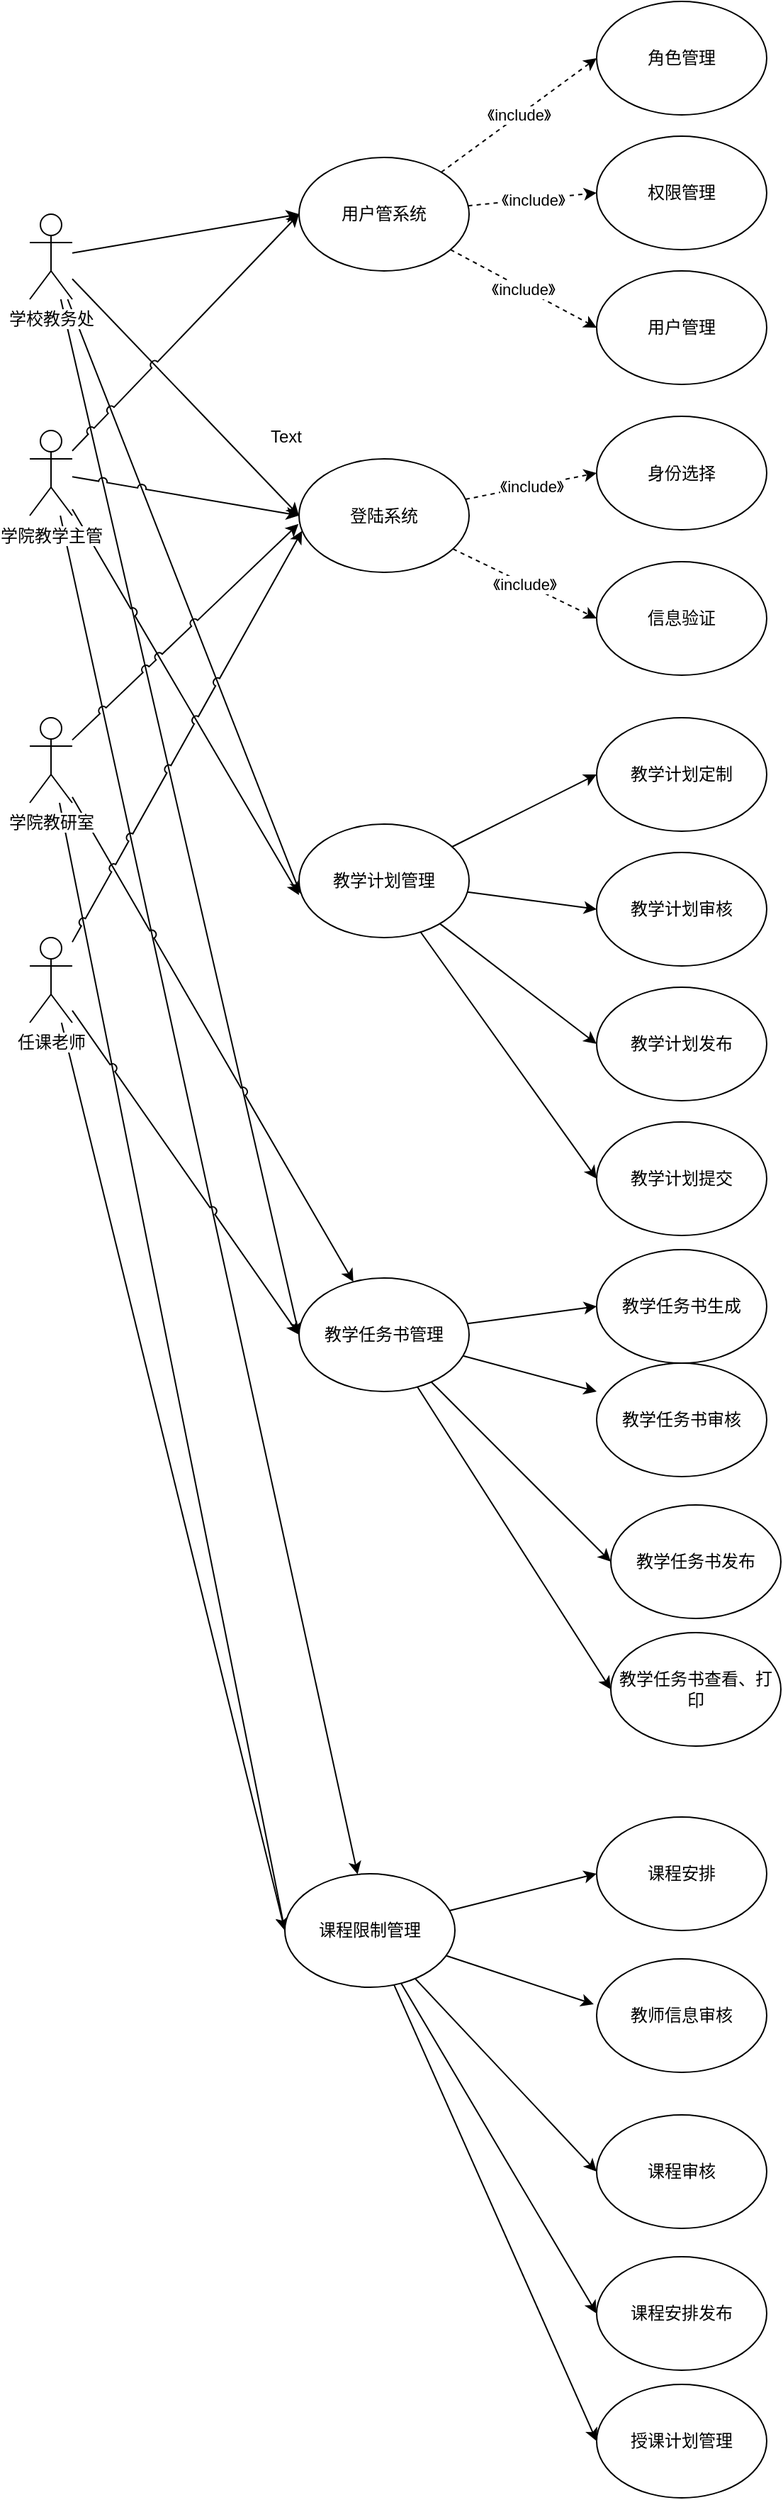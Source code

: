<mxfile version="12.2.2" type="device" pages="1"><diagram id="GN1boU-0rn28GyptTG0E" name="第 1 页"><mxGraphModel dx="919" dy="465" grid="1" gridSize="10" guides="1" tooltips="1" connect="1" arrows="1" fold="1" page="1" pageScale="1" pageWidth="1654" pageHeight="2336" math="0" shadow="0"><root><mxCell id="0"/><mxCell id="1" parent="0"/><mxCell id="xiOPDvsQ9cGwX_FxT4xJ-43" style="edgeStyle=none;rounded=0;jumpStyle=arc;orthogonalLoop=1;jettySize=auto;html=1;entryX=0;entryY=0.5;entryDx=0;entryDy=0;endArrow=classic;endFill=1;" edge="1" parent="1" source="xiOPDvsQ9cGwX_FxT4xJ-1" target="xiOPDvsQ9cGwX_FxT4xJ-26"><mxGeometry relative="1" as="geometry"/></mxCell><mxCell id="xiOPDvsQ9cGwX_FxT4xJ-62" style="edgeStyle=none;rounded=0;jumpStyle=arc;orthogonalLoop=1;jettySize=auto;html=1;entryX=0;entryY=0.5;entryDx=0;entryDy=0;endArrow=classic;endFill=1;" edge="1" parent="1" source="xiOPDvsQ9cGwX_FxT4xJ-1" target="xiOPDvsQ9cGwX_FxT4xJ-27"><mxGeometry relative="1" as="geometry"/></mxCell><mxCell id="xiOPDvsQ9cGwX_FxT4xJ-77" style="edgeStyle=none;rounded=0;jumpStyle=arc;orthogonalLoop=1;jettySize=auto;html=1;entryX=0.008;entryY=0.613;entryDx=0;entryDy=0;entryPerimeter=0;endArrow=classic;endFill=1;" edge="1" parent="1" source="xiOPDvsQ9cGwX_FxT4xJ-1" target="xiOPDvsQ9cGwX_FxT4xJ-29"><mxGeometry relative="1" as="geometry"/></mxCell><mxCell id="xiOPDvsQ9cGwX_FxT4xJ-87" style="edgeStyle=none;rounded=0;jumpStyle=arc;orthogonalLoop=1;jettySize=auto;html=1;entryX=0;entryY=0.5;entryDx=0;entryDy=0;endArrow=classic;endFill=1;" edge="1" parent="1" source="xiOPDvsQ9cGwX_FxT4xJ-1" target="xiOPDvsQ9cGwX_FxT4xJ-86"><mxGeometry relative="1" as="geometry"/></mxCell><mxCell id="xiOPDvsQ9cGwX_FxT4xJ-1" value="学校教务处" style="shape=umlActor;verticalLabelPosition=bottom;labelBackgroundColor=#ffffff;verticalAlign=top;html=1;outlineConnect=0;" vertex="1" parent="1"><mxGeometry x="230" y="170" width="30" height="60" as="geometry"/></mxCell><mxCell id="xiOPDvsQ9cGwX_FxT4xJ-47" style="edgeStyle=none;rounded=0;jumpStyle=arc;orthogonalLoop=1;jettySize=auto;html=1;entryX=0;entryY=0.5;entryDx=0;entryDy=0;endArrow=classic;endFill=1;" edge="1" parent="1" source="xiOPDvsQ9cGwX_FxT4xJ-10" target="xiOPDvsQ9cGwX_FxT4xJ-26"><mxGeometry relative="1" as="geometry"/></mxCell><mxCell id="xiOPDvsQ9cGwX_FxT4xJ-65" style="edgeStyle=none;rounded=0;jumpStyle=arc;orthogonalLoop=1;jettySize=auto;html=1;entryX=0;entryY=0.5;entryDx=0;entryDy=0;endArrow=classic;endFill=1;" edge="1" parent="1" source="xiOPDvsQ9cGwX_FxT4xJ-10" target="xiOPDvsQ9cGwX_FxT4xJ-27"><mxGeometry relative="1" as="geometry"/></mxCell><mxCell id="xiOPDvsQ9cGwX_FxT4xJ-80" style="edgeStyle=none;rounded=0;jumpStyle=arc;orthogonalLoop=1;jettySize=auto;html=1;endArrow=classic;endFill=1;" edge="1" parent="1" source="xiOPDvsQ9cGwX_FxT4xJ-10"><mxGeometry relative="1" as="geometry"><mxPoint x="420" y="650" as="targetPoint"/></mxGeometry></mxCell><mxCell id="xiOPDvsQ9cGwX_FxT4xJ-120" style="edgeStyle=none;rounded=0;jumpStyle=arc;orthogonalLoop=1;jettySize=auto;html=1;endArrow=classic;endFill=1;" edge="1" parent="1" source="xiOPDvsQ9cGwX_FxT4xJ-10" target="xiOPDvsQ9cGwX_FxT4xJ-31"><mxGeometry relative="1" as="geometry"/></mxCell><mxCell id="xiOPDvsQ9cGwX_FxT4xJ-10" value="学院教学主管" style="shape=umlActor;verticalLabelPosition=bottom;labelBackgroundColor=#ffffff;verticalAlign=top;html=1;outlineConnect=0;" vertex="1" parent="1"><mxGeometry x="230" y="322.5" width="30" height="60" as="geometry"/></mxCell><mxCell id="xiOPDvsQ9cGwX_FxT4xJ-48" style="edgeStyle=none;rounded=0;jumpStyle=arc;orthogonalLoop=1;jettySize=auto;html=1;entryX=-0.003;entryY=0.573;entryDx=0;entryDy=0;entryPerimeter=0;endArrow=classic;endFill=1;" edge="1" parent="1" source="xiOPDvsQ9cGwX_FxT4xJ-13" target="xiOPDvsQ9cGwX_FxT4xJ-26"><mxGeometry relative="1" as="geometry"/></mxCell><mxCell id="xiOPDvsQ9cGwX_FxT4xJ-79" style="edgeStyle=none;rounded=0;jumpStyle=arc;orthogonalLoop=1;jettySize=auto;html=1;endArrow=classic;endFill=1;" edge="1" parent="1" source="xiOPDvsQ9cGwX_FxT4xJ-13" target="xiOPDvsQ9cGwX_FxT4xJ-86"><mxGeometry relative="1" as="geometry"/></mxCell><mxCell id="xiOPDvsQ9cGwX_FxT4xJ-119" style="edgeStyle=none;rounded=0;jumpStyle=arc;orthogonalLoop=1;jettySize=auto;html=1;entryX=0;entryY=0.5;entryDx=0;entryDy=0;endArrow=classic;endFill=1;" edge="1" parent="1" source="xiOPDvsQ9cGwX_FxT4xJ-13" target="xiOPDvsQ9cGwX_FxT4xJ-31"><mxGeometry relative="1" as="geometry"/></mxCell><mxCell id="xiOPDvsQ9cGwX_FxT4xJ-13" value="学院教研室" style="shape=umlActor;verticalLabelPosition=bottom;labelBackgroundColor=#ffffff;verticalAlign=top;html=1;outlineConnect=0;" vertex="1" parent="1"><mxGeometry x="230" y="525" width="30" height="60" as="geometry"/></mxCell><mxCell id="xiOPDvsQ9cGwX_FxT4xJ-49" style="edgeStyle=none;rounded=0;jumpStyle=arc;orthogonalLoop=1;jettySize=auto;html=1;entryX=0.018;entryY=0.635;entryDx=0;entryDy=0;entryPerimeter=0;endArrow=classic;endFill=1;" edge="1" parent="1" source="xiOPDvsQ9cGwX_FxT4xJ-18" target="xiOPDvsQ9cGwX_FxT4xJ-26"><mxGeometry relative="1" as="geometry"/></mxCell><mxCell id="xiOPDvsQ9cGwX_FxT4xJ-88" style="edgeStyle=none;rounded=0;jumpStyle=arc;orthogonalLoop=1;jettySize=auto;html=1;entryX=0;entryY=0.5;entryDx=0;entryDy=0;endArrow=classic;endFill=1;" edge="1" parent="1" source="xiOPDvsQ9cGwX_FxT4xJ-18" target="xiOPDvsQ9cGwX_FxT4xJ-86"><mxGeometry relative="1" as="geometry"/></mxCell><mxCell id="xiOPDvsQ9cGwX_FxT4xJ-118" style="edgeStyle=none;rounded=0;jumpStyle=arc;orthogonalLoop=1;jettySize=auto;html=1;entryX=0;entryY=0.5;entryDx=0;entryDy=0;endArrow=classic;endFill=1;" edge="1" parent="1" source="xiOPDvsQ9cGwX_FxT4xJ-18" target="xiOPDvsQ9cGwX_FxT4xJ-31"><mxGeometry relative="1" as="geometry"/></mxCell><mxCell id="xiOPDvsQ9cGwX_FxT4xJ-18" value="任课老师" style="shape=umlActor;verticalLabelPosition=bottom;labelBackgroundColor=#ffffff;verticalAlign=top;html=1;outlineConnect=0;" vertex="1" parent="1"><mxGeometry x="230" y="680" width="30" height="60" as="geometry"/></mxCell><mxCell id="xiOPDvsQ9cGwX_FxT4xJ-54" value="《include》" style="edgeStyle=none;rounded=0;jumpStyle=arc;orthogonalLoop=1;jettySize=auto;html=1;endArrow=classic;endFill=1;dashed=1;entryX=0;entryY=0.5;entryDx=0;entryDy=0;" edge="1" parent="1" source="xiOPDvsQ9cGwX_FxT4xJ-26" target="xiOPDvsQ9cGwX_FxT4xJ-51"><mxGeometry relative="1" as="geometry"/></mxCell><mxCell id="xiOPDvsQ9cGwX_FxT4xJ-56" value="《include》" style="edgeStyle=none;rounded=0;jumpStyle=arc;orthogonalLoop=1;jettySize=auto;html=1;entryX=0;entryY=0.5;entryDx=0;entryDy=0;endArrow=classic;endFill=1;dashed=1;" edge="1" parent="1" source="xiOPDvsQ9cGwX_FxT4xJ-26" target="xiOPDvsQ9cGwX_FxT4xJ-50"><mxGeometry relative="1" as="geometry"/></mxCell><mxCell id="xiOPDvsQ9cGwX_FxT4xJ-26" value="登陆系统" style="ellipse;whiteSpace=wrap;html=1;" vertex="1" parent="1"><mxGeometry x="420" y="342.5" width="120" height="80" as="geometry"/></mxCell><mxCell id="xiOPDvsQ9cGwX_FxT4xJ-69" value="《include》" style="edgeStyle=none;rounded=0;jumpStyle=arc;orthogonalLoop=1;jettySize=auto;html=1;entryX=0;entryY=0.5;entryDx=0;entryDy=0;endArrow=classic;endFill=1;dashed=1;" edge="1" parent="1" source="xiOPDvsQ9cGwX_FxT4xJ-27" target="xiOPDvsQ9cGwX_FxT4xJ-66"><mxGeometry relative="1" as="geometry"/></mxCell><mxCell id="xiOPDvsQ9cGwX_FxT4xJ-70" value="《include》" style="edgeStyle=none;rounded=0;jumpStyle=arc;orthogonalLoop=1;jettySize=auto;html=1;entryX=0;entryY=0.5;entryDx=0;entryDy=0;endArrow=classic;endFill=1;dashed=1;" edge="1" parent="1" source="xiOPDvsQ9cGwX_FxT4xJ-27" target="xiOPDvsQ9cGwX_FxT4xJ-67"><mxGeometry relative="1" as="geometry"/></mxCell><mxCell id="xiOPDvsQ9cGwX_FxT4xJ-71" value="《include》" style="edgeStyle=none;rounded=0;jumpStyle=arc;orthogonalLoop=1;jettySize=auto;html=1;entryX=0;entryY=0.5;entryDx=0;entryDy=0;endArrow=classic;endFill=1;dashed=1;" edge="1" parent="1" source="xiOPDvsQ9cGwX_FxT4xJ-27" target="xiOPDvsQ9cGwX_FxT4xJ-68"><mxGeometry relative="1" as="geometry"/></mxCell><mxCell id="xiOPDvsQ9cGwX_FxT4xJ-27" value="用户管系统" style="ellipse;whiteSpace=wrap;html=1;" vertex="1" parent="1"><mxGeometry x="420" y="130" width="120" height="80" as="geometry"/></mxCell><mxCell id="xiOPDvsQ9cGwX_FxT4xJ-89" style="edgeStyle=none;rounded=0;jumpStyle=arc;orthogonalLoop=1;jettySize=auto;html=1;entryX=0;entryY=0.5;entryDx=0;entryDy=0;endArrow=classic;endFill=1;" edge="1" parent="1" source="xiOPDvsQ9cGwX_FxT4xJ-29" target="xiOPDvsQ9cGwX_FxT4xJ-81"><mxGeometry relative="1" as="geometry"/></mxCell><mxCell id="xiOPDvsQ9cGwX_FxT4xJ-90" style="edgeStyle=none;rounded=0;jumpStyle=arc;orthogonalLoop=1;jettySize=auto;html=1;entryX=0;entryY=0.5;entryDx=0;entryDy=0;endArrow=classic;endFill=1;" edge="1" parent="1" source="xiOPDvsQ9cGwX_FxT4xJ-29" target="xiOPDvsQ9cGwX_FxT4xJ-82"><mxGeometry relative="1" as="geometry"/></mxCell><mxCell id="xiOPDvsQ9cGwX_FxT4xJ-91" style="edgeStyle=none;rounded=0;jumpStyle=arc;orthogonalLoop=1;jettySize=auto;html=1;entryX=0;entryY=0.5;entryDx=0;entryDy=0;endArrow=classic;endFill=1;" edge="1" parent="1" source="xiOPDvsQ9cGwX_FxT4xJ-29" target="xiOPDvsQ9cGwX_FxT4xJ-83"><mxGeometry relative="1" as="geometry"/></mxCell><mxCell id="xiOPDvsQ9cGwX_FxT4xJ-92" style="edgeStyle=none;rounded=0;jumpStyle=arc;orthogonalLoop=1;jettySize=auto;html=1;entryX=0;entryY=0.5;entryDx=0;entryDy=0;endArrow=classic;endFill=1;" edge="1" parent="1" source="xiOPDvsQ9cGwX_FxT4xJ-29" target="xiOPDvsQ9cGwX_FxT4xJ-84"><mxGeometry relative="1" as="geometry"/></mxCell><mxCell id="xiOPDvsQ9cGwX_FxT4xJ-29" value="教学计划管理" style="ellipse;whiteSpace=wrap;html=1;" vertex="1" parent="1"><mxGeometry x="420" y="600" width="120" height="80" as="geometry"/></mxCell><mxCell id="xiOPDvsQ9cGwX_FxT4xJ-109" style="edgeStyle=none;rounded=0;jumpStyle=arc;orthogonalLoop=1;jettySize=auto;html=1;entryX=0;entryY=0.5;entryDx=0;entryDy=0;endArrow=classic;endFill=1;" edge="1" parent="1" source="xiOPDvsQ9cGwX_FxT4xJ-31" target="xiOPDvsQ9cGwX_FxT4xJ-103"><mxGeometry relative="1" as="geometry"/></mxCell><mxCell id="xiOPDvsQ9cGwX_FxT4xJ-110" style="edgeStyle=none;rounded=0;jumpStyle=arc;orthogonalLoop=1;jettySize=auto;html=1;entryX=-0.017;entryY=0.4;entryDx=0;entryDy=0;entryPerimeter=0;endArrow=classic;endFill=1;" edge="1" parent="1" source="xiOPDvsQ9cGwX_FxT4xJ-31" target="xiOPDvsQ9cGwX_FxT4xJ-104"><mxGeometry relative="1" as="geometry"/></mxCell><mxCell id="xiOPDvsQ9cGwX_FxT4xJ-111" style="edgeStyle=none;rounded=0;jumpStyle=arc;orthogonalLoop=1;jettySize=auto;html=1;entryX=0;entryY=0.5;entryDx=0;entryDy=0;endArrow=classic;endFill=1;" edge="1" parent="1" source="xiOPDvsQ9cGwX_FxT4xJ-31" target="xiOPDvsQ9cGwX_FxT4xJ-105"><mxGeometry relative="1" as="geometry"/></mxCell><mxCell id="xiOPDvsQ9cGwX_FxT4xJ-112" style="edgeStyle=none;rounded=0;jumpStyle=arc;orthogonalLoop=1;jettySize=auto;html=1;entryX=0;entryY=0.5;entryDx=0;entryDy=0;endArrow=classic;endFill=1;" edge="1" parent="1" source="xiOPDvsQ9cGwX_FxT4xJ-31" target="xiOPDvsQ9cGwX_FxT4xJ-106"><mxGeometry relative="1" as="geometry"/></mxCell><mxCell id="xiOPDvsQ9cGwX_FxT4xJ-113" style="edgeStyle=none;rounded=0;jumpStyle=arc;orthogonalLoop=1;jettySize=auto;html=1;entryX=0;entryY=0.5;entryDx=0;entryDy=0;endArrow=classic;endFill=1;" edge="1" parent="1" source="xiOPDvsQ9cGwX_FxT4xJ-31" target="xiOPDvsQ9cGwX_FxT4xJ-108"><mxGeometry relative="1" as="geometry"/></mxCell><mxCell id="xiOPDvsQ9cGwX_FxT4xJ-31" value="课程限制管理" style="ellipse;whiteSpace=wrap;html=1;" vertex="1" parent="1"><mxGeometry x="410" y="1340" width="120" height="80" as="geometry"/></mxCell><mxCell id="xiOPDvsQ9cGwX_FxT4xJ-50" value="身份选择" style="ellipse;whiteSpace=wrap;html=1;" vertex="1" parent="1"><mxGeometry x="630" y="312.5" width="120" height="80" as="geometry"/></mxCell><mxCell id="xiOPDvsQ9cGwX_FxT4xJ-51" value="信息验证" style="ellipse;whiteSpace=wrap;html=1;" vertex="1" parent="1"><mxGeometry x="630" y="415" width="120" height="80" as="geometry"/></mxCell><mxCell id="xiOPDvsQ9cGwX_FxT4xJ-66" value="角色管理" style="ellipse;whiteSpace=wrap;html=1;" vertex="1" parent="1"><mxGeometry x="630" y="20" width="120" height="80" as="geometry"/></mxCell><mxCell id="xiOPDvsQ9cGwX_FxT4xJ-67" value="权限管理" style="ellipse;whiteSpace=wrap;html=1;" vertex="1" parent="1"><mxGeometry x="630" y="115" width="120" height="80" as="geometry"/></mxCell><mxCell id="xiOPDvsQ9cGwX_FxT4xJ-68" value="用户管理" style="ellipse;whiteSpace=wrap;html=1;" vertex="1" parent="1"><mxGeometry x="630" y="210" width="120" height="80" as="geometry"/></mxCell><mxCell id="xiOPDvsQ9cGwX_FxT4xJ-81" value="教学计划定制" style="ellipse;whiteSpace=wrap;html=1;" vertex="1" parent="1"><mxGeometry x="630" y="525" width="120" height="80" as="geometry"/></mxCell><mxCell id="xiOPDvsQ9cGwX_FxT4xJ-82" value="教学计划审核" style="ellipse;whiteSpace=wrap;html=1;" vertex="1" parent="1"><mxGeometry x="630" y="620" width="120" height="80" as="geometry"/></mxCell><mxCell id="xiOPDvsQ9cGwX_FxT4xJ-83" value="教学计划发布" style="ellipse;whiteSpace=wrap;html=1;" vertex="1" parent="1"><mxGeometry x="630" y="715" width="120" height="80" as="geometry"/></mxCell><mxCell id="xiOPDvsQ9cGwX_FxT4xJ-84" value="教学计划提交" style="ellipse;whiteSpace=wrap;html=1;" vertex="1" parent="1"><mxGeometry x="630" y="810" width="120" height="80" as="geometry"/></mxCell><mxCell id="xiOPDvsQ9cGwX_FxT4xJ-95" style="edgeStyle=none;rounded=0;jumpStyle=arc;orthogonalLoop=1;jettySize=auto;html=1;entryX=0;entryY=0.5;entryDx=0;entryDy=0;endArrow=classic;endFill=1;" edge="1" parent="1" source="xiOPDvsQ9cGwX_FxT4xJ-86" target="xiOPDvsQ9cGwX_FxT4xJ-94"><mxGeometry relative="1" as="geometry"/></mxCell><mxCell id="xiOPDvsQ9cGwX_FxT4xJ-96" style="edgeStyle=none;rounded=0;jumpStyle=arc;orthogonalLoop=1;jettySize=auto;html=1;endArrow=classic;endFill=1;" edge="1" parent="1" source="xiOPDvsQ9cGwX_FxT4xJ-86"><mxGeometry relative="1" as="geometry"><mxPoint x="630" y="1000" as="targetPoint"/></mxGeometry></mxCell><mxCell id="xiOPDvsQ9cGwX_FxT4xJ-99" style="edgeStyle=none;rounded=0;jumpStyle=arc;orthogonalLoop=1;jettySize=auto;html=1;entryX=0;entryY=0.5;entryDx=0;entryDy=0;endArrow=classic;endFill=1;" edge="1" parent="1" source="xiOPDvsQ9cGwX_FxT4xJ-86" target="xiOPDvsQ9cGwX_FxT4xJ-98"><mxGeometry relative="1" as="geometry"/></mxCell><mxCell id="xiOPDvsQ9cGwX_FxT4xJ-102" style="edgeStyle=none;rounded=0;jumpStyle=arc;orthogonalLoop=1;jettySize=auto;html=1;entryX=0;entryY=0.5;entryDx=0;entryDy=0;endArrow=classic;endFill=1;" edge="1" parent="1" source="xiOPDvsQ9cGwX_FxT4xJ-86" target="xiOPDvsQ9cGwX_FxT4xJ-101"><mxGeometry relative="1" as="geometry"/></mxCell><mxCell id="xiOPDvsQ9cGwX_FxT4xJ-86" value="教学任务书管理" style="ellipse;whiteSpace=wrap;html=1;" vertex="1" parent="1"><mxGeometry x="420" y="920" width="120" height="80" as="geometry"/></mxCell><mxCell id="xiOPDvsQ9cGwX_FxT4xJ-94" value="教学任务书生成" style="ellipse;whiteSpace=wrap;html=1;" vertex="1" parent="1"><mxGeometry x="630" y="900" width="120" height="80" as="geometry"/></mxCell><mxCell id="xiOPDvsQ9cGwX_FxT4xJ-97" value="教学任务书审核" style="ellipse;whiteSpace=wrap;html=1;" vertex="1" parent="1"><mxGeometry x="630" y="980" width="120" height="80" as="geometry"/></mxCell><mxCell id="xiOPDvsQ9cGwX_FxT4xJ-98" value="教学任务书发布" style="ellipse;whiteSpace=wrap;html=1;" vertex="1" parent="1"><mxGeometry x="640" y="1080" width="120" height="80" as="geometry"/></mxCell><mxCell id="xiOPDvsQ9cGwX_FxT4xJ-101" value="教学任务书查看、打印" style="ellipse;whiteSpace=wrap;html=1;" vertex="1" parent="1"><mxGeometry x="640" y="1170" width="120" height="80" as="geometry"/></mxCell><mxCell id="xiOPDvsQ9cGwX_FxT4xJ-103" value="课程安排" style="ellipse;whiteSpace=wrap;html=1;" vertex="1" parent="1"><mxGeometry x="630" y="1300" width="120" height="80" as="geometry"/></mxCell><mxCell id="xiOPDvsQ9cGwX_FxT4xJ-104" value="教师信息审核" style="ellipse;whiteSpace=wrap;html=1;" vertex="1" parent="1"><mxGeometry x="630" y="1400" width="120" height="80" as="geometry"/></mxCell><mxCell id="xiOPDvsQ9cGwX_FxT4xJ-105" value="课程审核" style="ellipse;whiteSpace=wrap;html=1;" vertex="1" parent="1"><mxGeometry x="630" y="1510" width="120" height="80" as="geometry"/></mxCell><mxCell id="xiOPDvsQ9cGwX_FxT4xJ-106" value="课程安排发布" style="ellipse;whiteSpace=wrap;html=1;" vertex="1" parent="1"><mxGeometry x="630" y="1610" width="120" height="80" as="geometry"/></mxCell><mxCell id="xiOPDvsQ9cGwX_FxT4xJ-108" value="授课计划管理" style="ellipse;whiteSpace=wrap;html=1;" vertex="1" parent="1"><mxGeometry x="630" y="1700" width="120" height="80" as="geometry"/></mxCell><mxCell id="xiOPDvsQ9cGwX_FxT4xJ-121" value="Text" style="text;html=1;resizable=0;points=[];autosize=1;align=left;verticalAlign=top;spacingTop=-4;" vertex="1" parent="1"><mxGeometry x="398" y="317" width="40" height="20" as="geometry"/></mxCell></root></mxGraphModel></diagram></mxfile>